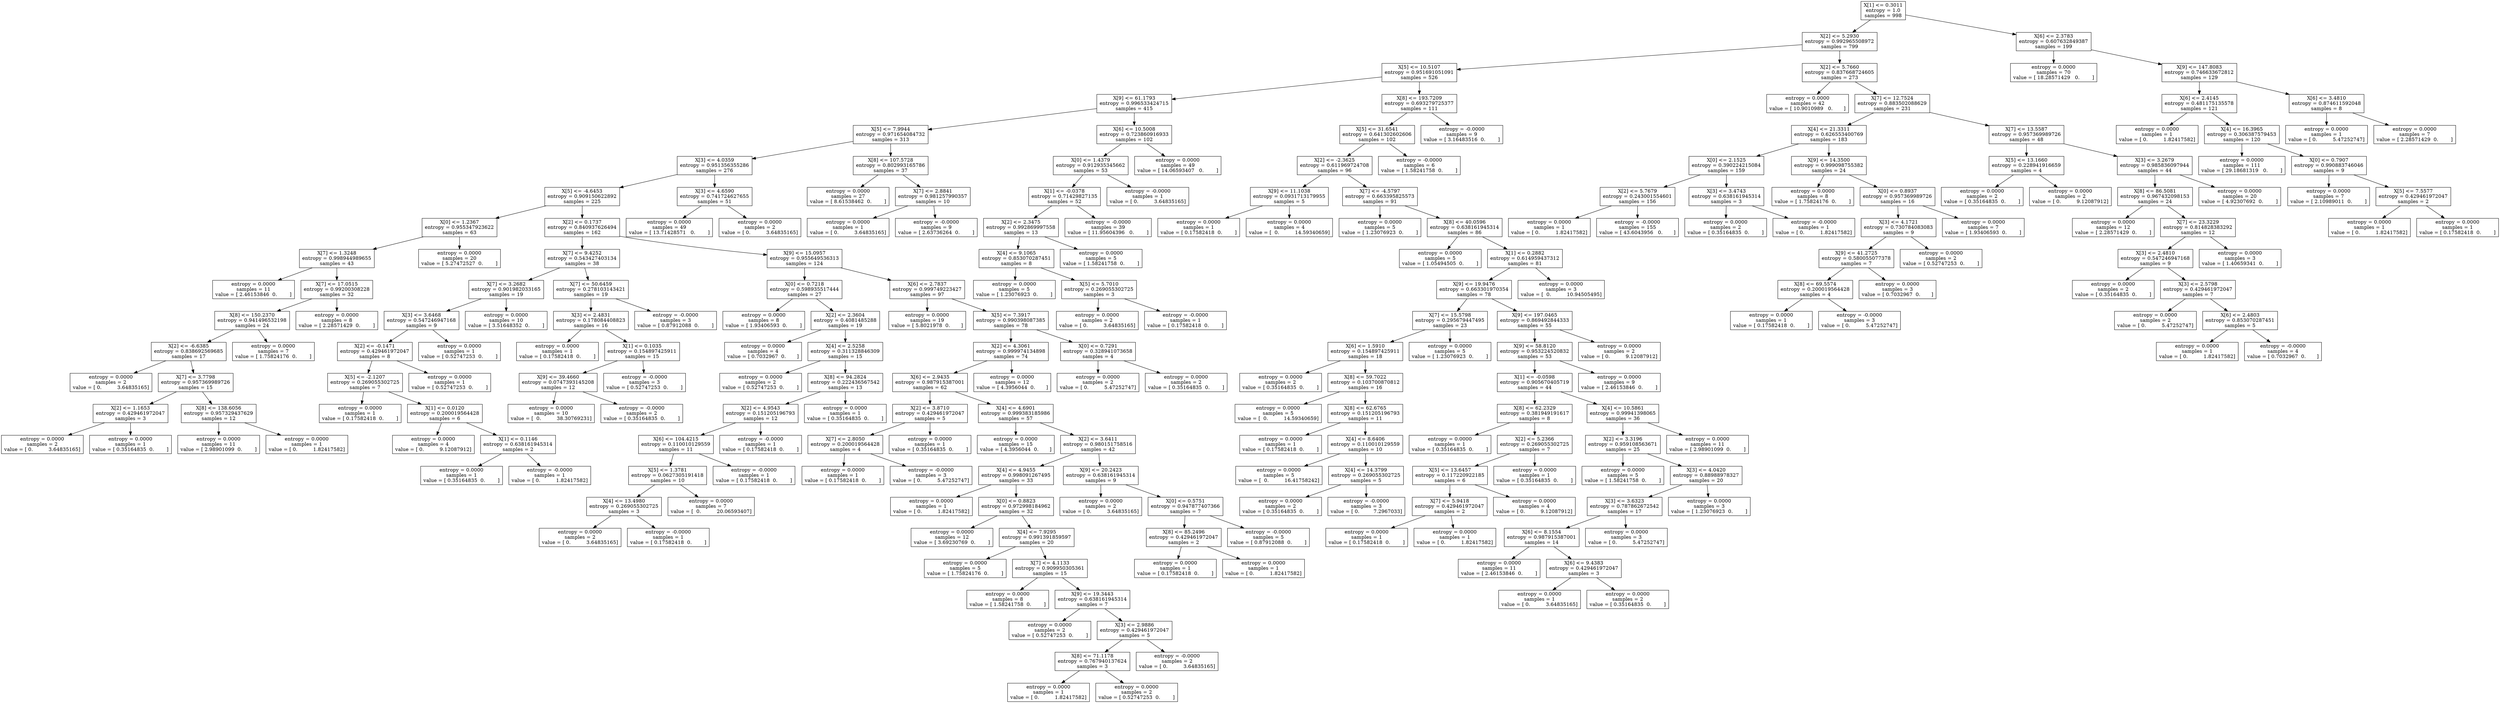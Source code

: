 digraph Tree {
0 [label="X[1] <= 0.3011\nentropy = 1.0\nsamples = 998", shape="box"] ;
1 [label="X[2] <= 5.2930\nentropy = 0.992965508972\nsamples = 799", shape="box"] ;
0 -> 1 ;
2 [label="X[5] <= 10.5107\nentropy = 0.951691051091\nsamples = 526", shape="box"] ;
1 -> 2 ;
3 [label="X[9] <= 61.1793\nentropy = 0.996533424715\nsamples = 415", shape="box"] ;
2 -> 3 ;
4 [label="X[5] <= 7.9944\nentropy = 0.971654084732\nsamples = 313", shape="box"] ;
3 -> 4 ;
5 [label="X[3] <= 4.0359\nentropy = 0.951356355286\nsamples = 276", shape="box"] ;
4 -> 5 ;
6 [label="X[5] <= -4.6453\nentropy = 0.909150622892\nsamples = 225", shape="box"] ;
5 -> 6 ;
7 [label="X[0] <= 1.2367\nentropy = 0.955347923622\nsamples = 63", shape="box"] ;
6 -> 7 ;
8 [label="X[7] <= 1.3248\nentropy = 0.998944989655\nsamples = 43", shape="box"] ;
7 -> 8 ;
9 [label="entropy = 0.0000\nsamples = 11\nvalue = [ 2.46153846  0.        ]", shape="box"] ;
8 -> 9 ;
10 [label="X[7] <= 17.0515\nentropy = 0.99200308228\nsamples = 32", shape="box"] ;
8 -> 10 ;
11 [label="X[8] <= 150.2370\nentropy = 0.941496532198\nsamples = 24", shape="box"] ;
10 -> 11 ;
12 [label="X[2] <= -6.6385\nentropy = 0.838692569685\nsamples = 17", shape="box"] ;
11 -> 12 ;
13 [label="entropy = 0.0000\nsamples = 2\nvalue = [ 0.          3.64835165]", shape="box"] ;
12 -> 13 ;
14 [label="X[7] <= 3.7798\nentropy = 0.957369989726\nsamples = 15", shape="box"] ;
12 -> 14 ;
15 [label="X[2] <= 1.1653\nentropy = 0.429461972047\nsamples = 3", shape="box"] ;
14 -> 15 ;
16 [label="entropy = 0.0000\nsamples = 2\nvalue = [ 0.          3.64835165]", shape="box"] ;
15 -> 16 ;
17 [label="entropy = 0.0000\nsamples = 1\nvalue = [ 0.35164835  0.        ]", shape="box"] ;
15 -> 17 ;
18 [label="X[8] <= 138.6056\nentropy = 0.957329437629\nsamples = 12", shape="box"] ;
14 -> 18 ;
19 [label="entropy = 0.0000\nsamples = 11\nvalue = [ 2.98901099  0.        ]", shape="box"] ;
18 -> 19 ;
20 [label="entropy = 0.0000\nsamples = 1\nvalue = [ 0.          1.82417582]", shape="box"] ;
18 -> 20 ;
21 [label="entropy = 0.0000\nsamples = 7\nvalue = [ 1.75824176  0.        ]", shape="box"] ;
11 -> 21 ;
22 [label="entropy = 0.0000\nsamples = 8\nvalue = [ 2.28571429  0.        ]", shape="box"] ;
10 -> 22 ;
23 [label="entropy = 0.0000\nsamples = 20\nvalue = [ 5.27472527  0.        ]", shape="box"] ;
7 -> 23 ;
24 [label="X[2] <= 0.1737\nentropy = 0.840937626494\nsamples = 162", shape="box"] ;
6 -> 24 ;
25 [label="X[7] <= 9.4252\nentropy = 0.543427403134\nsamples = 38", shape="box"] ;
24 -> 25 ;
26 [label="X[7] <= 3.2682\nentropy = 0.901982033165\nsamples = 19", shape="box"] ;
25 -> 26 ;
27 [label="X[3] <= 3.6468\nentropy = 0.547246947168\nsamples = 9", shape="box"] ;
26 -> 27 ;
28 [label="X[2] <= -0.1471\nentropy = 0.429461972047\nsamples = 8", shape="box"] ;
27 -> 28 ;
29 [label="X[5] <= -2.1207\nentropy = 0.269055302725\nsamples = 7", shape="box"] ;
28 -> 29 ;
30 [label="entropy = 0.0000\nsamples = 1\nvalue = [ 0.17582418  0.        ]", shape="box"] ;
29 -> 30 ;
31 [label="X[1] <= 0.0120\nentropy = 0.200019564428\nsamples = 6", shape="box"] ;
29 -> 31 ;
32 [label="entropy = 0.0000\nsamples = 4\nvalue = [ 0.          9.12087912]", shape="box"] ;
31 -> 32 ;
33 [label="X[1] <= 0.1146\nentropy = 0.638161945314\nsamples = 2", shape="box"] ;
31 -> 33 ;
34 [label="entropy = 0.0000\nsamples = 1\nvalue = [ 0.35164835  0.        ]", shape="box"] ;
33 -> 34 ;
35 [label="entropy = -0.0000\nsamples = 1\nvalue = [ 0.          1.82417582]", shape="box"] ;
33 -> 35 ;
36 [label="entropy = 0.0000\nsamples = 1\nvalue = [ 0.52747253  0.        ]", shape="box"] ;
28 -> 36 ;
37 [label="entropy = 0.0000\nsamples = 1\nvalue = [ 0.52747253  0.        ]", shape="box"] ;
27 -> 37 ;
38 [label="entropy = 0.0000\nsamples = 10\nvalue = [ 3.51648352  0.        ]", shape="box"] ;
26 -> 38 ;
39 [label="X[7] <= 50.6459\nentropy = 0.278103143421\nsamples = 19", shape="box"] ;
25 -> 39 ;
40 [label="X[3] <= 2.4831\nentropy = 0.178084408823\nsamples = 16", shape="box"] ;
39 -> 40 ;
41 [label="entropy = 0.0000\nsamples = 1\nvalue = [ 0.17582418  0.        ]", shape="box"] ;
40 -> 41 ;
42 [label="X[1] <= 0.1035\nentropy = 0.154897425911\nsamples = 15", shape="box"] ;
40 -> 42 ;
43 [label="X[9] <= 39.4660\nentropy = 0.0747393145208\nsamples = 12", shape="box"] ;
42 -> 43 ;
44 [label="entropy = 0.0000\nsamples = 10\nvalue = [  0.          38.30769231]", shape="box"] ;
43 -> 44 ;
45 [label="entropy = -0.0000\nsamples = 2\nvalue = [ 0.35164835  0.        ]", shape="box"] ;
43 -> 45 ;
46 [label="entropy = -0.0000\nsamples = 3\nvalue = [ 0.52747253  0.        ]", shape="box"] ;
42 -> 46 ;
47 [label="entropy = -0.0000\nsamples = 3\nvalue = [ 0.87912088  0.        ]", shape="box"] ;
39 -> 47 ;
48 [label="X[9] <= 15.0957\nentropy = 0.955649536313\nsamples = 124", shape="box"] ;
24 -> 48 ;
49 [label="X[0] <= 0.7218\nentropy = 0.598935517444\nsamples = 27", shape="box"] ;
48 -> 49 ;
50 [label="entropy = 0.0000\nsamples = 8\nvalue = [ 1.93406593  0.        ]", shape="box"] ;
49 -> 50 ;
51 [label="X[2] <= 2.3604\nentropy = 0.4081485288\nsamples = 19", shape="box"] ;
49 -> 51 ;
52 [label="entropy = 0.0000\nsamples = 4\nvalue = [ 0.7032967  0.       ]", shape="box"] ;
51 -> 52 ;
53 [label="X[4] <= 2.5258\nentropy = 0.311328846309\nsamples = 15", shape="box"] ;
51 -> 53 ;
54 [label="entropy = 0.0000\nsamples = 2\nvalue = [ 0.52747253  0.        ]", shape="box"] ;
53 -> 54 ;
55 [label="X[8] <= 94.2824\nentropy = 0.222436567542\nsamples = 13", shape="box"] ;
53 -> 55 ;
56 [label="X[2] <= 4.9543\nentropy = 0.151205196793\nsamples = 12", shape="box"] ;
55 -> 56 ;
57 [label="X[6] <= 104.4215\nentropy = 0.110010129559\nsamples = 11", shape="box"] ;
56 -> 57 ;
58 [label="X[5] <= 1.3781\nentropy = 0.0627305191418\nsamples = 10", shape="box"] ;
57 -> 58 ;
59 [label="X[4] <= 13.4980\nentropy = 0.269055302725\nsamples = 3", shape="box"] ;
58 -> 59 ;
60 [label="entropy = 0.0000\nsamples = 2\nvalue = [ 0.          3.64835165]", shape="box"] ;
59 -> 60 ;
61 [label="entropy = -0.0000\nsamples = 1\nvalue = [ 0.17582418  0.        ]", shape="box"] ;
59 -> 61 ;
62 [label="entropy = 0.0000\nsamples = 7\nvalue = [  0.          20.06593407]", shape="box"] ;
58 -> 62 ;
63 [label="entropy = -0.0000\nsamples = 1\nvalue = [ 0.17582418  0.        ]", shape="box"] ;
57 -> 63 ;
64 [label="entropy = -0.0000\nsamples = 1\nvalue = [ 0.17582418  0.        ]", shape="box"] ;
56 -> 64 ;
65 [label="entropy = 0.0000\nsamples = 1\nvalue = [ 0.35164835  0.        ]", shape="box"] ;
55 -> 65 ;
66 [label="X[6] <= 2.7837\nentropy = 0.999749223427\nsamples = 97", shape="box"] ;
48 -> 66 ;
67 [label="entropy = 0.0000\nsamples = 19\nvalue = [ 5.8021978  0.       ]", shape="box"] ;
66 -> 67 ;
68 [label="X[5] <= 7.3917\nentropy = 0.990398087385\nsamples = 78", shape="box"] ;
66 -> 68 ;
69 [label="X[2] <= 4.3061\nentropy = 0.999974134898\nsamples = 74", shape="box"] ;
68 -> 69 ;
70 [label="X[6] <= 2.9435\nentropy = 0.987915387001\nsamples = 62", shape="box"] ;
69 -> 70 ;
71 [label="X[2] <= 3.8710\nentropy = 0.429461972047\nsamples = 5", shape="box"] ;
70 -> 71 ;
72 [label="X[7] <= 2.8050\nentropy = 0.200019564428\nsamples = 4", shape="box"] ;
71 -> 72 ;
73 [label="entropy = 0.0000\nsamples = 1\nvalue = [ 0.17582418  0.        ]", shape="box"] ;
72 -> 73 ;
74 [label="entropy = -0.0000\nsamples = 3\nvalue = [ 0.          5.47252747]", shape="box"] ;
72 -> 74 ;
75 [label="entropy = 0.0000\nsamples = 1\nvalue = [ 0.35164835  0.        ]", shape="box"] ;
71 -> 75 ;
76 [label="X[4] <= 4.6901\nentropy = 0.999383185986\nsamples = 57", shape="box"] ;
70 -> 76 ;
77 [label="entropy = 0.0000\nsamples = 15\nvalue = [ 4.3956044  0.       ]", shape="box"] ;
76 -> 77 ;
78 [label="X[2] <= 3.6411\nentropy = 0.980151758516\nsamples = 42", shape="box"] ;
76 -> 78 ;
79 [label="X[4] <= 4.9455\nentropy = 0.998091267495\nsamples = 33", shape="box"] ;
78 -> 79 ;
80 [label="entropy = 0.0000\nsamples = 1\nvalue = [ 0.          1.82417582]", shape="box"] ;
79 -> 80 ;
81 [label="X[0] <= 0.8823\nentropy = 0.972998184962\nsamples = 32", shape="box"] ;
79 -> 81 ;
82 [label="entropy = 0.0000\nsamples = 12\nvalue = [ 3.69230769  0.        ]", shape="box"] ;
81 -> 82 ;
83 [label="X[4] <= 7.9295\nentropy = 0.991391859597\nsamples = 20", shape="box"] ;
81 -> 83 ;
84 [label="entropy = 0.0000\nsamples = 5\nvalue = [ 1.75824176  0.        ]", shape="box"] ;
83 -> 84 ;
85 [label="X[7] <= 4.1133\nentropy = 0.909950305361\nsamples = 15", shape="box"] ;
83 -> 85 ;
86 [label="entropy = 0.0000\nsamples = 8\nvalue = [ 1.58241758  0.        ]", shape="box"] ;
85 -> 86 ;
87 [label="X[9] <= 19.3443\nentropy = 0.638161945314\nsamples = 7", shape="box"] ;
85 -> 87 ;
88 [label="entropy = 0.0000\nsamples = 2\nvalue = [ 0.52747253  0.        ]", shape="box"] ;
87 -> 88 ;
89 [label="X[3] <= 2.9886\nentropy = 0.429461972047\nsamples = 5", shape="box"] ;
87 -> 89 ;
90 [label="X[8] <= 71.1178\nentropy = 0.767940137624\nsamples = 3", shape="box"] ;
89 -> 90 ;
91 [label="entropy = 0.0000\nsamples = 1\nvalue = [ 0.          1.82417582]", shape="box"] ;
90 -> 91 ;
92 [label="entropy = 0.0000\nsamples = 2\nvalue = [ 0.52747253  0.        ]", shape="box"] ;
90 -> 92 ;
93 [label="entropy = -0.0000\nsamples = 2\nvalue = [ 0.          3.64835165]", shape="box"] ;
89 -> 93 ;
94 [label="X[9] <= 20.2423\nentropy = 0.638161945314\nsamples = 9", shape="box"] ;
78 -> 94 ;
95 [label="entropy = 0.0000\nsamples = 2\nvalue = [ 0.          3.64835165]", shape="box"] ;
94 -> 95 ;
96 [label="X[0] <= 0.5751\nentropy = 0.947877407366\nsamples = 7", shape="box"] ;
94 -> 96 ;
97 [label="X[8] <= 85.2496\nentropy = 0.429461972047\nsamples = 2", shape="box"] ;
96 -> 97 ;
98 [label="entropy = 0.0000\nsamples = 1\nvalue = [ 0.17582418  0.        ]", shape="box"] ;
97 -> 98 ;
99 [label="entropy = 0.0000\nsamples = 1\nvalue = [ 0.          1.82417582]", shape="box"] ;
97 -> 99 ;
100 [label="entropy = -0.0000\nsamples = 5\nvalue = [ 0.87912088  0.        ]", shape="box"] ;
96 -> 100 ;
101 [label="entropy = 0.0000\nsamples = 12\nvalue = [ 4.3956044  0.       ]", shape="box"] ;
69 -> 101 ;
102 [label="X[0] <= 0.7291\nentropy = 0.328941073658\nsamples = 4", shape="box"] ;
68 -> 102 ;
103 [label="entropy = 0.0000\nsamples = 2\nvalue = [ 0.          5.47252747]", shape="box"] ;
102 -> 103 ;
104 [label="entropy = 0.0000\nsamples = 2\nvalue = [ 0.35164835  0.        ]", shape="box"] ;
102 -> 104 ;
105 [label="X[3] <= 4.6590\nentropy = 0.741724627655\nsamples = 51", shape="box"] ;
5 -> 105 ;
106 [label="entropy = 0.0000\nsamples = 49\nvalue = [ 13.71428571   0.        ]", shape="box"] ;
105 -> 106 ;
107 [label="entropy = 0.0000\nsamples = 2\nvalue = [ 0.          3.64835165]", shape="box"] ;
105 -> 107 ;
108 [label="X[8] <= 107.5728\nentropy = 0.802993165786\nsamples = 37", shape="box"] ;
4 -> 108 ;
109 [label="entropy = 0.0000\nsamples = 27\nvalue = [ 8.61538462  0.        ]", shape="box"] ;
108 -> 109 ;
110 [label="X[7] <= 2.8841\nentropy = 0.981257990357\nsamples = 10", shape="box"] ;
108 -> 110 ;
111 [label="entropy = 0.0000\nsamples = 1\nvalue = [ 0.          3.64835165]", shape="box"] ;
110 -> 111 ;
112 [label="entropy = -0.0000\nsamples = 9\nvalue = [ 2.63736264  0.        ]", shape="box"] ;
110 -> 112 ;
113 [label="X[6] <= 10.5008\nentropy = 0.723860916933\nsamples = 102", shape="box"] ;
3 -> 113 ;
114 [label="X[0] <= 1.4379\nentropy = 0.912935345662\nsamples = 53", shape="box"] ;
113 -> 114 ;
115 [label="X[1] <= -0.0378\nentropy = 0.71429827135\nsamples = 52", shape="box"] ;
114 -> 115 ;
116 [label="X[2] <= 2.3475\nentropy = 0.992869997558\nsamples = 13", shape="box"] ;
115 -> 116 ;
117 [label="X[4] <= 9.1065\nentropy = 0.853070287451\nsamples = 8", shape="box"] ;
116 -> 117 ;
118 [label="entropy = 0.0000\nsamples = 5\nvalue = [ 1.23076923  0.        ]", shape="box"] ;
117 -> 118 ;
119 [label="X[5] <= 5.7010\nentropy = 0.269055302725\nsamples = 3", shape="box"] ;
117 -> 119 ;
120 [label="entropy = 0.0000\nsamples = 2\nvalue = [ 0.          3.64835165]", shape="box"] ;
119 -> 120 ;
121 [label="entropy = -0.0000\nsamples = 1\nvalue = [ 0.17582418  0.        ]", shape="box"] ;
119 -> 121 ;
122 [label="entropy = 0.0000\nsamples = 5\nvalue = [ 1.58241758  0.        ]", shape="box"] ;
116 -> 122 ;
123 [label="entropy = -0.0000\nsamples = 39\nvalue = [ 11.95604396   0.        ]", shape="box"] ;
115 -> 123 ;
124 [label="entropy = -0.0000\nsamples = 1\nvalue = [ 0.          3.64835165]", shape="box"] ;
114 -> 124 ;
125 [label="entropy = 0.0000\nsamples = 49\nvalue = [ 14.06593407   0.        ]", shape="box"] ;
113 -> 125 ;
126 [label="X[8] <= 193.7209\nentropy = 0.693279725377\nsamples = 111", shape="box"] ;
2 -> 126 ;
127 [label="X[5] <= 31.6541\nentropy = 0.641302602606\nsamples = 102", shape="box"] ;
126 -> 127 ;
128 [label="X[2] <= -2.3625\nentropy = 0.611969724708\nsamples = 96", shape="box"] ;
127 -> 128 ;
129 [label="X[9] <= 11.1038\nentropy = 0.0931713179955\nsamples = 5", shape="box"] ;
128 -> 129 ;
130 [label="entropy = 0.0000\nsamples = 1\nvalue = [ 0.17582418  0.        ]", shape="box"] ;
129 -> 130 ;
131 [label="entropy = 0.0000\nsamples = 4\nvalue = [  0.          14.59340659]", shape="box"] ;
129 -> 131 ;
132 [label="X[7] <= -4.5797\nentropy = 0.663395825573\nsamples = 91", shape="box"] ;
128 -> 132 ;
133 [label="entropy = 0.0000\nsamples = 5\nvalue = [ 1.23076923  0.        ]", shape="box"] ;
132 -> 133 ;
134 [label="X[8] <= 40.0596\nentropy = 0.638161945314\nsamples = 86", shape="box"] ;
132 -> 134 ;
135 [label="entropy = 0.0000\nsamples = 5\nvalue = [ 1.05494505  0.        ]", shape="box"] ;
134 -> 135 ;
136 [label="X[1] <= 0.2882\nentropy = 0.614959437312\nsamples = 81", shape="box"] ;
134 -> 136 ;
137 [label="X[9] <= 19.9476\nentropy = 0.663301970354\nsamples = 78", shape="box"] ;
136 -> 137 ;
138 [label="X[7] <= 15.5798\nentropy = 0.295679447495\nsamples = 23", shape="box"] ;
137 -> 138 ;
139 [label="X[6] <= 1.5910\nentropy = 0.154897425911\nsamples = 18", shape="box"] ;
138 -> 139 ;
140 [label="entropy = 0.0000\nsamples = 2\nvalue = [ 0.35164835  0.        ]", shape="box"] ;
139 -> 140 ;
141 [label="X[8] <= 59.7022\nentropy = 0.103700870812\nsamples = 16", shape="box"] ;
139 -> 141 ;
142 [label="entropy = 0.0000\nsamples = 5\nvalue = [  0.          14.59340659]", shape="box"] ;
141 -> 142 ;
143 [label="X[8] <= 62.6765\nentropy = 0.151205196793\nsamples = 11", shape="box"] ;
141 -> 143 ;
144 [label="entropy = 0.0000\nsamples = 1\nvalue = [ 0.17582418  0.        ]", shape="box"] ;
143 -> 144 ;
145 [label="X[4] <= 8.6406\nentropy = 0.110010129559\nsamples = 10", shape="box"] ;
143 -> 145 ;
146 [label="entropy = 0.0000\nsamples = 5\nvalue = [  0.          16.41758242]", shape="box"] ;
145 -> 146 ;
147 [label="X[4] <= 14.3799\nentropy = 0.269055302725\nsamples = 5", shape="box"] ;
145 -> 147 ;
148 [label="entropy = 0.0000\nsamples = 2\nvalue = [ 0.35164835  0.        ]", shape="box"] ;
147 -> 148 ;
149 [label="entropy = -0.0000\nsamples = 3\nvalue = [ 0.         7.2967033]", shape="box"] ;
147 -> 149 ;
150 [label="entropy = 0.0000\nsamples = 5\nvalue = [ 1.23076923  0.        ]", shape="box"] ;
138 -> 150 ;
151 [label="X[9] <= 197.0465\nentropy = 0.869492844333\nsamples = 55", shape="box"] ;
137 -> 151 ;
152 [label="X[9] <= 58.8120\nentropy = 0.953224520832\nsamples = 53", shape="box"] ;
151 -> 152 ;
153 [label="X[1] <= -0.0598\nentropy = 0.905670405719\nsamples = 44", shape="box"] ;
152 -> 153 ;
154 [label="X[8] <= 62.2329\nentropy = 0.381949191617\nsamples = 8", shape="box"] ;
153 -> 154 ;
155 [label="entropy = 0.0000\nsamples = 1\nvalue = [ 0.35164835  0.        ]", shape="box"] ;
154 -> 155 ;
156 [label="X[2] <= 5.2366\nentropy = 0.269055302725\nsamples = 7", shape="box"] ;
154 -> 156 ;
157 [label="X[5] <= 13.6457\nentropy = 0.117220922185\nsamples = 6", shape="box"] ;
156 -> 157 ;
158 [label="X[7] <= 5.9418\nentropy = 0.429461972047\nsamples = 2", shape="box"] ;
157 -> 158 ;
159 [label="entropy = 0.0000\nsamples = 1\nvalue = [ 0.17582418  0.        ]", shape="box"] ;
158 -> 159 ;
160 [label="entropy = 0.0000\nsamples = 1\nvalue = [ 0.          1.82417582]", shape="box"] ;
158 -> 160 ;
161 [label="entropy = 0.0000\nsamples = 4\nvalue = [ 0.          9.12087912]", shape="box"] ;
157 -> 161 ;
162 [label="entropy = 0.0000\nsamples = 1\nvalue = [ 0.35164835  0.        ]", shape="box"] ;
156 -> 162 ;
163 [label="X[4] <= 10.5861\nentropy = 0.99941398065\nsamples = 36", shape="box"] ;
153 -> 163 ;
164 [label="X[2] <= 3.3196\nentropy = 0.959108563671\nsamples = 25", shape="box"] ;
163 -> 164 ;
165 [label="entropy = 0.0000\nsamples = 5\nvalue = [ 1.58241758  0.        ]", shape="box"] ;
164 -> 165 ;
166 [label="X[3] <= 4.0420\nentropy = 0.88988978327\nsamples = 20", shape="box"] ;
164 -> 166 ;
167 [label="X[3] <= 3.6323\nentropy = 0.787862672542\nsamples = 17", shape="box"] ;
166 -> 167 ;
168 [label="X[6] <= 8.1554\nentropy = 0.987915387001\nsamples = 14", shape="box"] ;
167 -> 168 ;
169 [label="entropy = 0.0000\nsamples = 11\nvalue = [ 2.46153846  0.        ]", shape="box"] ;
168 -> 169 ;
170 [label="X[6] <= 9.4383\nentropy = 0.429461972047\nsamples = 3", shape="box"] ;
168 -> 170 ;
171 [label="entropy = 0.0000\nsamples = 1\nvalue = [ 0.          3.64835165]", shape="box"] ;
170 -> 171 ;
172 [label="entropy = 0.0000\nsamples = 2\nvalue = [ 0.35164835  0.        ]", shape="box"] ;
170 -> 172 ;
173 [label="entropy = 0.0000\nsamples = 3\nvalue = [ 0.          5.47252747]", shape="box"] ;
167 -> 173 ;
174 [label="entropy = 0.0000\nsamples = 3\nvalue = [ 1.23076923  0.        ]", shape="box"] ;
166 -> 174 ;
175 [label="entropy = 0.0000\nsamples = 11\nvalue = [ 2.98901099  0.        ]", shape="box"] ;
163 -> 175 ;
176 [label="entropy = 0.0000\nsamples = 9\nvalue = [ 2.46153846  0.        ]", shape="box"] ;
152 -> 176 ;
177 [label="entropy = 0.0000\nsamples = 2\nvalue = [ 0.          9.12087912]", shape="box"] ;
151 -> 177 ;
178 [label="entropy = 0.0000\nsamples = 3\nvalue = [  0.          10.94505495]", shape="box"] ;
136 -> 178 ;
179 [label="entropy = -0.0000\nsamples = 6\nvalue = [ 1.58241758  0.        ]", shape="box"] ;
127 -> 179 ;
180 [label="entropy = -0.0000\nsamples = 9\nvalue = [ 3.16483516  0.        ]", shape="box"] ;
126 -> 180 ;
181 [label="X[2] <= 5.7660\nentropy = 0.837668724605\nsamples = 273", shape="box"] ;
1 -> 181 ;
182 [label="entropy = 0.0000\nsamples = 42\nvalue = [ 10.9010989   0.       ]", shape="box"] ;
181 -> 182 ;
183 [label="X[7] <= 12.7524\nentropy = 0.883502088629\nsamples = 231", shape="box"] ;
181 -> 183 ;
184 [label="X[4] <= 21.3311\nentropy = 0.626553400769\nsamples = 183", shape="box"] ;
183 -> 184 ;
185 [label="X[0] <= 2.1525\nentropy = 0.390224215084\nsamples = 159", shape="box"] ;
184 -> 185 ;
186 [label="X[2] <= 5.7679\nentropy = 0.243001554601\nsamples = 156", shape="box"] ;
185 -> 186 ;
187 [label="entropy = 0.0000\nsamples = 1\nvalue = [ 0.          1.82417582]", shape="box"] ;
186 -> 187 ;
188 [label="entropy = -0.0000\nsamples = 155\nvalue = [ 43.6043956   0.       ]", shape="box"] ;
186 -> 188 ;
189 [label="X[3] <= 3.4743\nentropy = 0.638161945314\nsamples = 3", shape="box"] ;
185 -> 189 ;
190 [label="entropy = 0.0000\nsamples = 2\nvalue = [ 0.35164835  0.        ]", shape="box"] ;
189 -> 190 ;
191 [label="entropy = -0.0000\nsamples = 1\nvalue = [ 0.          1.82417582]", shape="box"] ;
189 -> 191 ;
192 [label="X[9] <= 14.3500\nentropy = 0.999098755382\nsamples = 24", shape="box"] ;
184 -> 192 ;
193 [label="entropy = 0.0000\nsamples = 8\nvalue = [ 1.75824176  0.        ]", shape="box"] ;
192 -> 193 ;
194 [label="X[0] <= 0.8937\nentropy = 0.957369989726\nsamples = 16", shape="box"] ;
192 -> 194 ;
195 [label="X[3] <= 4.1721\nentropy = 0.730784083083\nsamples = 9", shape="box"] ;
194 -> 195 ;
196 [label="X[9] <= 41.2725\nentropy = 0.580055077378\nsamples = 7", shape="box"] ;
195 -> 196 ;
197 [label="X[8] <= 69.5574\nentropy = 0.200019564428\nsamples = 4", shape="box"] ;
196 -> 197 ;
198 [label="entropy = 0.0000\nsamples = 1\nvalue = [ 0.17582418  0.        ]", shape="box"] ;
197 -> 198 ;
199 [label="entropy = -0.0000\nsamples = 3\nvalue = [ 0.          5.47252747]", shape="box"] ;
197 -> 199 ;
200 [label="entropy = 0.0000\nsamples = 3\nvalue = [ 0.7032967  0.       ]", shape="box"] ;
196 -> 200 ;
201 [label="entropy = 0.0000\nsamples = 2\nvalue = [ 0.52747253  0.        ]", shape="box"] ;
195 -> 201 ;
202 [label="entropy = 0.0000\nsamples = 7\nvalue = [ 1.93406593  0.        ]", shape="box"] ;
194 -> 202 ;
203 [label="X[7] <= 13.5587\nentropy = 0.957369989726\nsamples = 48", shape="box"] ;
183 -> 203 ;
204 [label="X[5] <= 13.1660\nentropy = 0.228941916659\nsamples = 4", shape="box"] ;
203 -> 204 ;
205 [label="entropy = 0.0000\nsamples = 2\nvalue = [ 0.35164835  0.        ]", shape="box"] ;
204 -> 205 ;
206 [label="entropy = 0.0000\nsamples = 2\nvalue = [ 0.          9.12087912]", shape="box"] ;
204 -> 206 ;
207 [label="X[3] <= 3.2679\nentropy = 0.985836097944\nsamples = 44", shape="box"] ;
203 -> 207 ;
208 [label="X[8] <= 86.5081\nentropy = 0.967432098153\nsamples = 24", shape="box"] ;
207 -> 208 ;
209 [label="entropy = 0.0000\nsamples = 12\nvalue = [ 2.28571429  0.        ]", shape="box"] ;
208 -> 209 ;
210 [label="X[7] <= 23.3229\nentropy = 0.814828383292\nsamples = 12", shape="box"] ;
208 -> 210 ;
211 [label="X[3] <= 2.4810\nentropy = 0.547246947168\nsamples = 9", shape="box"] ;
210 -> 211 ;
212 [label="entropy = 0.0000\nsamples = 2\nvalue = [ 0.35164835  0.        ]", shape="box"] ;
211 -> 212 ;
213 [label="X[3] <= 2.5798\nentropy = 0.429461972047\nsamples = 7", shape="box"] ;
211 -> 213 ;
214 [label="entropy = 0.0000\nsamples = 2\nvalue = [ 0.          5.47252747]", shape="box"] ;
213 -> 214 ;
215 [label="X[6] <= 2.4803\nentropy = 0.853070287451\nsamples = 5", shape="box"] ;
213 -> 215 ;
216 [label="entropy = 0.0000\nsamples = 1\nvalue = [ 0.          1.82417582]", shape="box"] ;
215 -> 216 ;
217 [label="entropy = -0.0000\nsamples = 4\nvalue = [ 0.7032967  0.       ]", shape="box"] ;
215 -> 217 ;
218 [label="entropy = 0.0000\nsamples = 3\nvalue = [ 1.40659341  0.        ]", shape="box"] ;
210 -> 218 ;
219 [label="entropy = 0.0000\nsamples = 20\nvalue = [ 4.92307692  0.        ]", shape="box"] ;
207 -> 219 ;
220 [label="X[6] <= 2.3783\nentropy = 0.607632849387\nsamples = 199", shape="box"] ;
0 -> 220 ;
221 [label="entropy = 0.0000\nsamples = 70\nvalue = [ 18.28571429   0.        ]", shape="box"] ;
220 -> 221 ;
222 [label="X[9] <= 147.8083\nentropy = 0.746633672812\nsamples = 129", shape="box"] ;
220 -> 222 ;
223 [label="X[6] <= 2.4145\nentropy = 0.481175135578\nsamples = 121", shape="box"] ;
222 -> 223 ;
224 [label="entropy = 0.0000\nsamples = 1\nvalue = [ 0.          1.82417582]", shape="box"] ;
223 -> 224 ;
225 [label="X[4] <= 16.3965\nentropy = 0.306387579453\nsamples = 120", shape="box"] ;
223 -> 225 ;
226 [label="entropy = 0.0000\nsamples = 111\nvalue = [ 29.18681319   0.        ]", shape="box"] ;
225 -> 226 ;
227 [label="X[0] <= 0.7907\nentropy = 0.990883746046\nsamples = 9", shape="box"] ;
225 -> 227 ;
228 [label="entropy = 0.0000\nsamples = 7\nvalue = [ 2.10989011  0.        ]", shape="box"] ;
227 -> 228 ;
229 [label="X[5] <= 7.5577\nentropy = 0.429461972047\nsamples = 2", shape="box"] ;
227 -> 229 ;
230 [label="entropy = 0.0000\nsamples = 1\nvalue = [ 0.          1.82417582]", shape="box"] ;
229 -> 230 ;
231 [label="entropy = 0.0000\nsamples = 1\nvalue = [ 0.17582418  0.        ]", shape="box"] ;
229 -> 231 ;
232 [label="X[6] <= 3.4810\nentropy = 0.874611592048\nsamples = 8", shape="box"] ;
222 -> 232 ;
233 [label="entropy = 0.0000\nsamples = 1\nvalue = [ 0.          5.47252747]", shape="box"] ;
232 -> 233 ;
234 [label="entropy = 0.0000\nsamples = 7\nvalue = [ 2.28571429  0.        ]", shape="box"] ;
232 -> 234 ;
}
